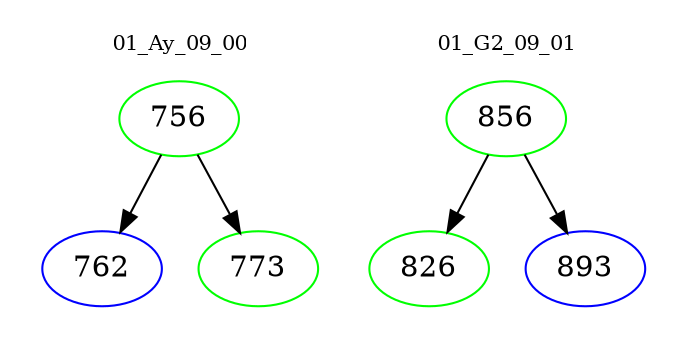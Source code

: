 digraph{
subgraph cluster_0 {
color = white
label = "01_Ay_09_00";
fontsize=10;
T0_756 [label="756", color="green"]
T0_756 -> T0_762 [color="black"]
T0_762 [label="762", color="blue"]
T0_756 -> T0_773 [color="black"]
T0_773 [label="773", color="green"]
}
subgraph cluster_1 {
color = white
label = "01_G2_09_01";
fontsize=10;
T1_856 [label="856", color="green"]
T1_856 -> T1_826 [color="black"]
T1_826 [label="826", color="green"]
T1_856 -> T1_893 [color="black"]
T1_893 [label="893", color="blue"]
}
}
